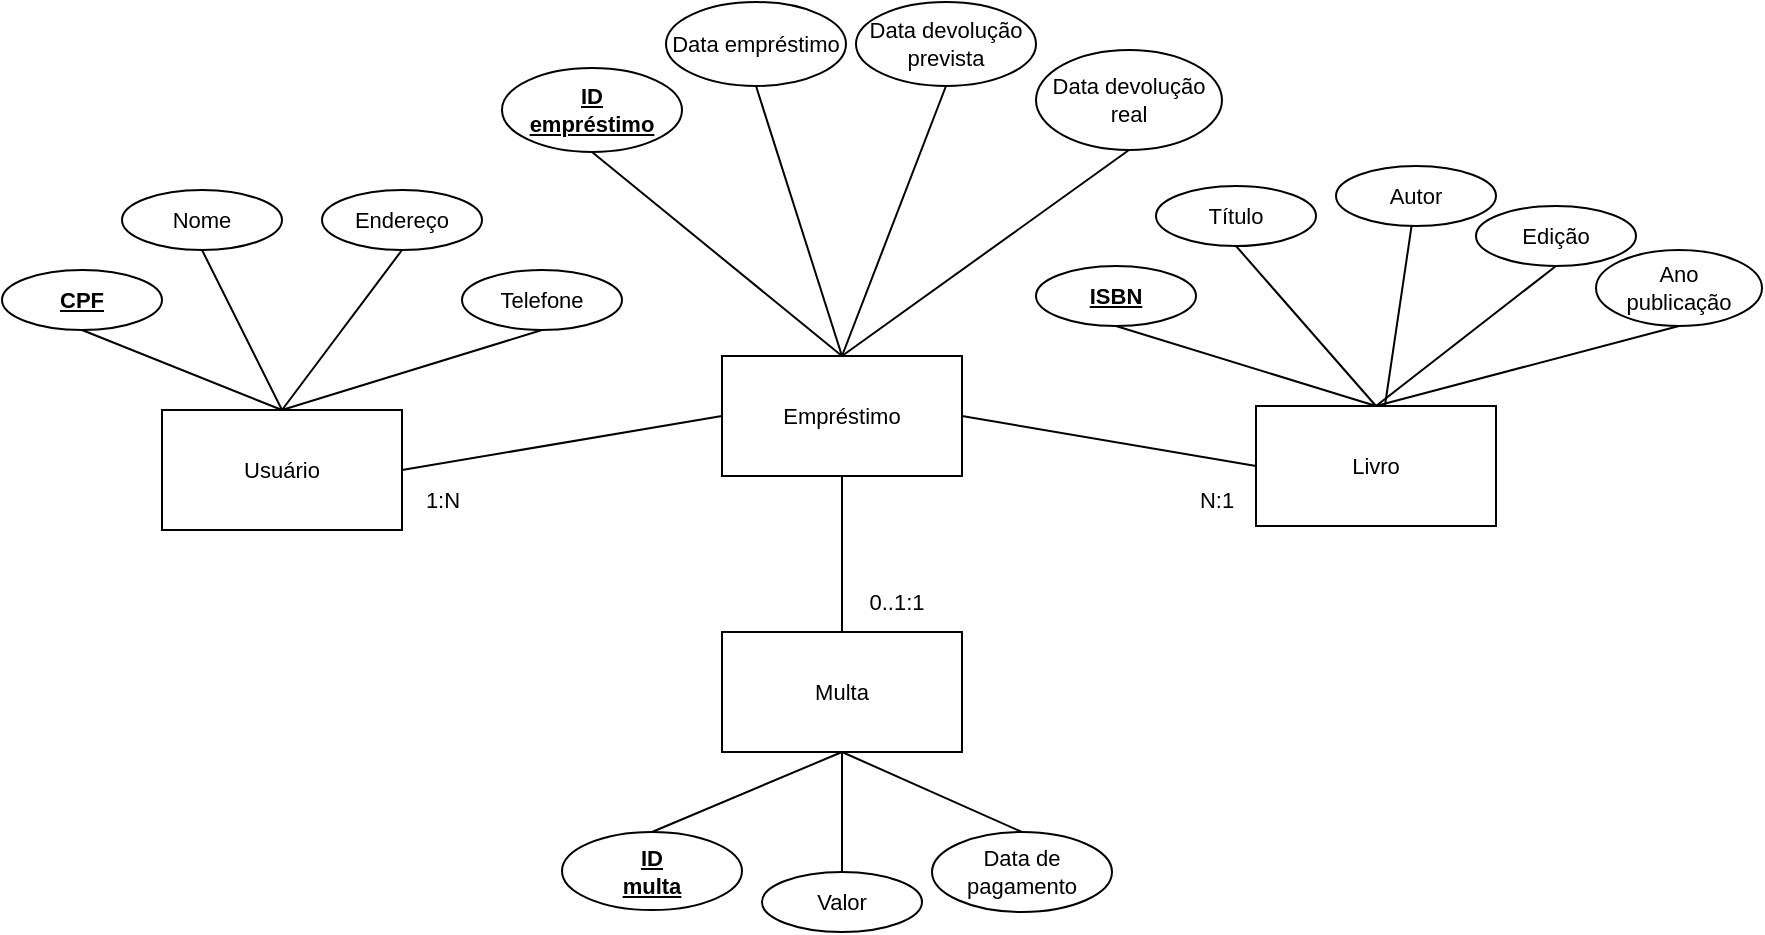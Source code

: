 <mxfile version="28.2.5">
  <diagram name="Página-1" id="SLYy8sRKPHmXYSQwSIdG">
    <mxGraphModel dx="3318" dy="2400" grid="1" gridSize="10" guides="1" tooltips="1" connect="1" arrows="1" fold="1" page="1" pageScale="1" pageWidth="827" pageHeight="1169" math="0" shadow="0">
      <root>
        <mxCell id="0" />
        <mxCell id="1" parent="0" />
        <mxCell id="vPRq9dus3xB_njKvOfY7-37" style="rounded=0;orthogonalLoop=1;jettySize=auto;html=1;exitX=0;exitY=0.5;exitDx=0;exitDy=0;entryX=1;entryY=0.5;entryDx=0;entryDy=0;endArrow=none;endFill=0;fontSize=11;" edge="1" parent="1" source="vPRq9dus3xB_njKvOfY7-1" target="vPRq9dus3xB_njKvOfY7-43">
          <mxGeometry relative="1" as="geometry">
            <mxPoint x="410" y="220" as="targetPoint" />
          </mxGeometry>
        </mxCell>
        <mxCell id="vPRq9dus3xB_njKvOfY7-1" value="Livro" style="rounded=0;whiteSpace=wrap;html=1;shadow=0;fontSize=11;" vertex="1" parent="1">
          <mxGeometry x="577" y="128" width="120" height="60" as="geometry" />
        </mxCell>
        <mxCell id="vPRq9dus3xB_njKvOfY7-9" style="rounded=0;orthogonalLoop=1;jettySize=auto;html=1;exitX=0.5;exitY=1;exitDx=0;exitDy=0;entryX=0.5;entryY=0;entryDx=0;entryDy=0;endArrow=none;endFill=0;fontSize=11;" edge="1" parent="1" source="vPRq9dus3xB_njKvOfY7-2" target="vPRq9dus3xB_njKvOfY7-1">
          <mxGeometry relative="1" as="geometry" />
        </mxCell>
        <mxCell id="vPRq9dus3xB_njKvOfY7-2" value="&lt;u&gt;&lt;b&gt;ISBN&lt;/b&gt;&lt;/u&gt;" style="ellipse;whiteSpace=wrap;html=1;fontSize=11;" vertex="1" parent="1">
          <mxGeometry x="467" y="58" width="80" height="30" as="geometry" />
        </mxCell>
        <mxCell id="vPRq9dus3xB_njKvOfY7-11" style="rounded=0;orthogonalLoop=1;jettySize=auto;html=1;endArrow=none;endFill=0;fontSize=11;" edge="1" parent="1" source="vPRq9dus3xB_njKvOfY7-4" target="vPRq9dus3xB_njKvOfY7-1">
          <mxGeometry relative="1" as="geometry" />
        </mxCell>
        <mxCell id="vPRq9dus3xB_njKvOfY7-4" value="Autor" style="ellipse;whiteSpace=wrap;html=1;fontSize=11;" vertex="1" parent="1">
          <mxGeometry x="617" y="8" width="80" height="30" as="geometry" />
        </mxCell>
        <mxCell id="vPRq9dus3xB_njKvOfY7-10" style="rounded=0;orthogonalLoop=1;jettySize=auto;html=1;exitX=0.5;exitY=1;exitDx=0;exitDy=0;entryX=0.5;entryY=0;entryDx=0;entryDy=0;endArrow=none;endFill=0;fontSize=11;" edge="1" parent="1" source="vPRq9dus3xB_njKvOfY7-5" target="vPRq9dus3xB_njKvOfY7-1">
          <mxGeometry relative="1" as="geometry">
            <mxPoint x="607" y="138" as="targetPoint" />
          </mxGeometry>
        </mxCell>
        <mxCell id="vPRq9dus3xB_njKvOfY7-5" value="Título" style="ellipse;whiteSpace=wrap;html=1;fontSize=11;" vertex="1" parent="1">
          <mxGeometry x="527" y="18" width="80" height="30" as="geometry" />
        </mxCell>
        <mxCell id="vPRq9dus3xB_njKvOfY7-13" style="rounded=0;orthogonalLoop=1;jettySize=auto;html=1;exitX=0.5;exitY=1;exitDx=0;exitDy=0;entryX=0.5;entryY=0;entryDx=0;entryDy=0;endArrow=none;endFill=0;fontSize=11;" edge="1" parent="1" source="vPRq9dus3xB_njKvOfY7-6" target="vPRq9dus3xB_njKvOfY7-1">
          <mxGeometry relative="1" as="geometry">
            <mxPoint x="607" y="128" as="targetPoint" />
          </mxGeometry>
        </mxCell>
        <mxCell id="vPRq9dus3xB_njKvOfY7-6" value="Ano&lt;br&gt;publicação" style="ellipse;whiteSpace=wrap;html=1;fontSize=11;" vertex="1" parent="1">
          <mxGeometry x="747" y="50" width="83" height="38" as="geometry" />
        </mxCell>
        <mxCell id="vPRq9dus3xB_njKvOfY7-12" style="rounded=0;orthogonalLoop=1;jettySize=auto;html=1;exitX=0.5;exitY=1;exitDx=0;exitDy=0;entryX=0.5;entryY=0;entryDx=0;entryDy=0;endArrow=none;endFill=0;fontSize=11;" edge="1" parent="1" source="vPRq9dus3xB_njKvOfY7-7" target="vPRq9dus3xB_njKvOfY7-1">
          <mxGeometry relative="1" as="geometry" />
        </mxCell>
        <mxCell id="vPRq9dus3xB_njKvOfY7-7" value="Edição" style="ellipse;whiteSpace=wrap;html=1;shadow=0;fontSize=11;" vertex="1" parent="1">
          <mxGeometry x="687" y="28" width="80" height="30" as="geometry" />
        </mxCell>
        <mxCell id="vPRq9dus3xB_njKvOfY7-38" style="rounded=0;orthogonalLoop=1;jettySize=auto;html=1;exitX=1;exitY=0.5;exitDx=0;exitDy=0;entryX=0;entryY=0.5;entryDx=0;entryDy=0;endArrow=none;endFill=0;fontSize=11;" edge="1" parent="1" source="vPRq9dus3xB_njKvOfY7-15" target="vPRq9dus3xB_njKvOfY7-43">
          <mxGeometry relative="1" as="geometry">
            <mxPoint x="330" y="220" as="targetPoint" />
          </mxGeometry>
        </mxCell>
        <mxCell id="vPRq9dus3xB_njKvOfY7-15" value="Usuário" style="rounded=0;whiteSpace=wrap;html=1;shadow=0;fontSize=11;" vertex="1" parent="1">
          <mxGeometry x="30" y="130" width="120" height="60" as="geometry" />
        </mxCell>
        <mxCell id="vPRq9dus3xB_njKvOfY7-20" style="rounded=0;orthogonalLoop=1;jettySize=auto;html=1;exitX=0.5;exitY=1;exitDx=0;exitDy=0;entryX=0.5;entryY=0;entryDx=0;entryDy=0;endArrow=none;endFill=0;fontSize=11;" edge="1" parent="1" source="vPRq9dus3xB_njKvOfY7-16" target="vPRq9dus3xB_njKvOfY7-15">
          <mxGeometry relative="1" as="geometry" />
        </mxCell>
        <mxCell id="vPRq9dus3xB_njKvOfY7-16" value="&lt;u&gt;&lt;b&gt;CPF&lt;/b&gt;&lt;/u&gt;" style="ellipse;whiteSpace=wrap;html=1;fontSize=11;" vertex="1" parent="1">
          <mxGeometry x="-50" y="60" width="80" height="30" as="geometry" />
        </mxCell>
        <mxCell id="vPRq9dus3xB_njKvOfY7-22" style="rounded=0;orthogonalLoop=1;jettySize=auto;html=1;exitX=0.5;exitY=1;exitDx=0;exitDy=0;endArrow=none;endFill=0;fontSize=11;" edge="1" parent="1" source="vPRq9dus3xB_njKvOfY7-17">
          <mxGeometry relative="1" as="geometry">
            <mxPoint x="90" y="130" as="targetPoint" />
          </mxGeometry>
        </mxCell>
        <mxCell id="vPRq9dus3xB_njKvOfY7-17" value="Endereço" style="ellipse;whiteSpace=wrap;html=1;fontSize=11;" vertex="1" parent="1">
          <mxGeometry x="110" y="20" width="80" height="30" as="geometry" />
        </mxCell>
        <mxCell id="vPRq9dus3xB_njKvOfY7-21" style="rounded=0;orthogonalLoop=1;jettySize=auto;html=1;exitX=0.5;exitY=1;exitDx=0;exitDy=0;entryX=0.5;entryY=0;entryDx=0;entryDy=0;endArrow=none;endFill=0;fontSize=11;" edge="1" parent="1" source="vPRq9dus3xB_njKvOfY7-18" target="vPRq9dus3xB_njKvOfY7-15">
          <mxGeometry relative="1" as="geometry" />
        </mxCell>
        <mxCell id="vPRq9dus3xB_njKvOfY7-18" value="Nome" style="ellipse;whiteSpace=wrap;html=1;fontSize=11;" vertex="1" parent="1">
          <mxGeometry x="10" y="20" width="80" height="30" as="geometry" />
        </mxCell>
        <mxCell id="vPRq9dus3xB_njKvOfY7-23" style="rounded=0;orthogonalLoop=1;jettySize=auto;html=1;exitX=0.5;exitY=1;exitDx=0;exitDy=0;entryX=0.5;entryY=0;entryDx=0;entryDy=0;endArrow=none;endFill=0;fontSize=11;" edge="1" parent="1" source="vPRq9dus3xB_njKvOfY7-19" target="vPRq9dus3xB_njKvOfY7-15">
          <mxGeometry relative="1" as="geometry" />
        </mxCell>
        <mxCell id="vPRq9dus3xB_njKvOfY7-19" value="Telefone" style="ellipse;whiteSpace=wrap;html=1;shadow=0;fontSize=11;" vertex="1" parent="1">
          <mxGeometry x="180" y="60" width="80" height="30" as="geometry" />
        </mxCell>
        <mxCell id="vPRq9dus3xB_njKvOfY7-39" style="rounded=0;orthogonalLoop=1;jettySize=auto;html=1;exitX=0.5;exitY=0;exitDx=0;exitDy=0;entryX=0.5;entryY=1;entryDx=0;entryDy=0;endArrow=none;endFill=0;fontSize=11;" edge="1" parent="1" source="vPRq9dus3xB_njKvOfY7-24" target="vPRq9dus3xB_njKvOfY7-43">
          <mxGeometry relative="1" as="geometry">
            <mxPoint x="370" y="260" as="targetPoint" />
          </mxGeometry>
        </mxCell>
        <mxCell id="vPRq9dus3xB_njKvOfY7-24" value="Multa" style="rounded=0;whiteSpace=wrap;html=1;shadow=0;fontSize=11;" vertex="1" parent="1">
          <mxGeometry x="310" y="241" width="120" height="60" as="geometry" />
        </mxCell>
        <mxCell id="vPRq9dus3xB_njKvOfY7-34" style="rounded=0;orthogonalLoop=1;jettySize=auto;html=1;exitX=0.5;exitY=0;exitDx=0;exitDy=0;entryX=0.5;entryY=1;entryDx=0;entryDy=0;strokeColor=default;flowAnimation=0;shadow=0;endArrow=none;endFill=0;fontSize=11;" edge="1" parent="1" source="vPRq9dus3xB_njKvOfY7-25" target="vPRq9dus3xB_njKvOfY7-24">
          <mxGeometry relative="1" as="geometry" />
        </mxCell>
        <mxCell id="vPRq9dus3xB_njKvOfY7-25" value="&lt;u&gt;&lt;b&gt;ID&lt;/b&gt;&lt;/u&gt;&lt;div&gt;&lt;u&gt;&lt;b&gt;multa&lt;/b&gt;&lt;/u&gt;&lt;/div&gt;" style="ellipse;whiteSpace=wrap;html=1;fontSize=11;" vertex="1" parent="1">
          <mxGeometry x="230" y="341" width="90" height="39" as="geometry" />
        </mxCell>
        <mxCell id="vPRq9dus3xB_njKvOfY7-36" style="rounded=0;orthogonalLoop=1;jettySize=auto;html=1;exitX=0.5;exitY=0;exitDx=0;exitDy=0;entryX=0.5;entryY=1;entryDx=0;entryDy=0;strokeColor=default;flowAnimation=0;shadow=0;endArrow=none;endFill=0;fontSize=11;" edge="1" parent="1" source="vPRq9dus3xB_njKvOfY7-26" target="vPRq9dus3xB_njKvOfY7-24">
          <mxGeometry relative="1" as="geometry" />
        </mxCell>
        <mxCell id="vPRq9dus3xB_njKvOfY7-26" value="Data de pagamento" style="ellipse;whiteSpace=wrap;html=1;fontSize=11;" vertex="1" parent="1">
          <mxGeometry x="415" y="341" width="90" height="40" as="geometry" />
        </mxCell>
        <mxCell id="vPRq9dus3xB_njKvOfY7-33" style="rounded=0;orthogonalLoop=1;jettySize=auto;html=1;exitX=0.5;exitY=0;exitDx=0;exitDy=0;entryX=0.5;entryY=1;entryDx=0;entryDy=0;strokeColor=default;flowAnimation=0;shadow=0;endArrow=none;endFill=0;fontSize=11;" edge="1" parent="1" source="vPRq9dus3xB_njKvOfY7-27" target="vPRq9dus3xB_njKvOfY7-24">
          <mxGeometry relative="1" as="geometry" />
        </mxCell>
        <mxCell id="vPRq9dus3xB_njKvOfY7-27" value="Valor" style="ellipse;whiteSpace=wrap;html=1;fontSize=11;" vertex="1" parent="1">
          <mxGeometry x="330" y="361" width="80" height="30" as="geometry" />
        </mxCell>
        <mxCell id="vPRq9dus3xB_njKvOfY7-40" value="1:N" style="text;html=1;align=center;verticalAlign=middle;resizable=0;points=[];autosize=1;strokeColor=none;fillColor=none;fontSize=11;" vertex="1" parent="1">
          <mxGeometry x="150" y="160" width="40" height="30" as="geometry" />
        </mxCell>
        <mxCell id="vPRq9dus3xB_njKvOfY7-41" value="N:1" style="text;html=1;align=center;verticalAlign=middle;resizable=0;points=[];autosize=1;strokeColor=none;fillColor=none;fontSize=11;" vertex="1" parent="1">
          <mxGeometry x="537" y="160" width="40" height="30" as="geometry" />
        </mxCell>
        <mxCell id="vPRq9dus3xB_njKvOfY7-42" value="0..1:1" style="text;html=1;align=center;verticalAlign=middle;resizable=0;points=[];autosize=1;strokeColor=none;fillColor=none;fontSize=11;" vertex="1" parent="1">
          <mxGeometry x="372" y="211" width="50" height="30" as="geometry" />
        </mxCell>
        <mxCell id="vPRq9dus3xB_njKvOfY7-43" value="Empréstimo" style="rounded=0;whiteSpace=wrap;html=1;shadow=0;fontSize=11;" vertex="1" parent="1">
          <mxGeometry x="310" y="103" width="120" height="60" as="geometry" />
        </mxCell>
        <mxCell id="vPRq9dus3xB_njKvOfY7-50" style="rounded=0;orthogonalLoop=1;jettySize=auto;html=1;exitX=0.5;exitY=1;exitDx=0;exitDy=0;entryX=0.5;entryY=0;entryDx=0;entryDy=0;endArrow=none;endFill=0;fontSize=11;" edge="1" parent="1" source="vPRq9dus3xB_njKvOfY7-45" target="vPRq9dus3xB_njKvOfY7-43">
          <mxGeometry relative="1" as="geometry">
            <mxPoint x="370" y="100" as="targetPoint" />
          </mxGeometry>
        </mxCell>
        <mxCell id="vPRq9dus3xB_njKvOfY7-45" value="&lt;u&gt;&lt;b&gt;ID&lt;/b&gt;&lt;/u&gt;&lt;div&gt;&lt;u&gt;&lt;b&gt;empréstimo&lt;/b&gt;&lt;/u&gt;&lt;/div&gt;" style="ellipse;whiteSpace=wrap;html=1;fontSize=11;" vertex="1" parent="1">
          <mxGeometry x="200" y="-41" width="90" height="42" as="geometry" />
        </mxCell>
        <mxCell id="vPRq9dus3xB_njKvOfY7-49" style="rounded=0;orthogonalLoop=1;jettySize=auto;html=1;exitX=0.5;exitY=1;exitDx=0;exitDy=0;entryX=0.5;entryY=0;entryDx=0;entryDy=0;endArrow=none;endFill=0;fontSize=11;" edge="1" parent="1" source="vPRq9dus3xB_njKvOfY7-46" target="vPRq9dus3xB_njKvOfY7-43">
          <mxGeometry relative="1" as="geometry" />
        </mxCell>
        <mxCell id="vPRq9dus3xB_njKvOfY7-46" value="&lt;font&gt;Data devolução&lt;/font&gt;&lt;div&gt;&lt;font&gt;real&lt;/font&gt;&lt;/div&gt;" style="ellipse;whiteSpace=wrap;html=1;shadow=0;fontSize=11;" vertex="1" parent="1">
          <mxGeometry x="467" y="-50" width="93" height="50" as="geometry" />
        </mxCell>
        <mxCell id="vPRq9dus3xB_njKvOfY7-55" style="rounded=0;orthogonalLoop=1;jettySize=auto;html=1;exitX=0.5;exitY=1;exitDx=0;exitDy=0;endArrow=none;endFill=0;entryX=0.5;entryY=0;entryDx=0;entryDy=0;fontSize=11;" edge="1" parent="1" source="vPRq9dus3xB_njKvOfY7-52" target="vPRq9dus3xB_njKvOfY7-43">
          <mxGeometry relative="1" as="geometry">
            <mxPoint x="370" y="100" as="targetPoint" />
          </mxGeometry>
        </mxCell>
        <mxCell id="vPRq9dus3xB_njKvOfY7-52" value="&lt;font&gt;Data devolução&lt;/font&gt;&lt;div&gt;&lt;font&gt;prevista&lt;/font&gt;&lt;/div&gt;" style="ellipse;whiteSpace=wrap;html=1;fontSize=11;" vertex="1" parent="1">
          <mxGeometry x="377" y="-74" width="90" height="42" as="geometry" />
        </mxCell>
        <mxCell id="vPRq9dus3xB_njKvOfY7-54" style="rounded=0;orthogonalLoop=1;jettySize=auto;html=1;exitX=0.5;exitY=1;exitDx=0;exitDy=0;endArrow=none;endFill=0;entryX=0.5;entryY=0;entryDx=0;entryDy=0;fontSize=11;" edge="1" parent="1" source="vPRq9dus3xB_njKvOfY7-53" target="vPRq9dus3xB_njKvOfY7-43">
          <mxGeometry relative="1" as="geometry">
            <mxPoint x="370" y="100" as="targetPoint" />
          </mxGeometry>
        </mxCell>
        <mxCell id="vPRq9dus3xB_njKvOfY7-53" value="Data empréstimo" style="ellipse;whiteSpace=wrap;html=1;fontSize=11;" vertex="1" parent="1">
          <mxGeometry x="282" y="-74" width="90" height="42" as="geometry" />
        </mxCell>
      </root>
    </mxGraphModel>
  </diagram>
</mxfile>
